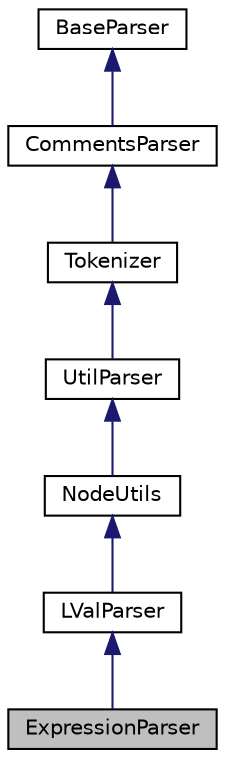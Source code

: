digraph "ExpressionParser"
{
 // LATEX_PDF_SIZE
  edge [fontname="Helvetica",fontsize="10",labelfontname="Helvetica",labelfontsize="10"];
  node [fontname="Helvetica",fontsize="10",shape=record];
  Node1 [label="ExpressionParser",height=0.2,width=0.4,color="black", fillcolor="grey75", style="filled", fontcolor="black",tooltip=" "];
  Node2 -> Node1 [dir="back",color="midnightblue",fontsize="10",style="solid"];
  Node2 [label="LValParser",height=0.2,width=0.4,color="black", fillcolor="white", style="filled",URL="$classLValParser.html",tooltip=" "];
  Node3 -> Node2 [dir="back",color="midnightblue",fontsize="10",style="solid"];
  Node3 [label="NodeUtils",height=0.2,width=0.4,color="black", fillcolor="white", style="filled",URL="$classNodeUtils.html",tooltip=" "];
  Node4 -> Node3 [dir="back",color="midnightblue",fontsize="10",style="solid"];
  Node4 [label="UtilParser",height=0.2,width=0.4,color="black", fillcolor="white", style="filled",URL="$classUtilParser.html",tooltip=" "];
  Node5 -> Node4 [dir="back",color="midnightblue",fontsize="10",style="solid"];
  Node5 [label="Tokenizer",height=0.2,width=0.4,color="black", fillcolor="white", style="filled",URL="$classTokenizer.html",tooltip="Tokenizer."];
  Node6 -> Node5 [dir="back",color="midnightblue",fontsize="10",style="solid"];
  Node6 [label="CommentsParser",height=0.2,width=0.4,color="black", fillcolor="white", style="filled",URL="$classCommentsParser.html",tooltip=" "];
  Node7 -> Node6 [dir="back",color="midnightblue",fontsize="10",style="solid"];
  Node7 [label="BaseParser",height=0.2,width=0.4,color="black", fillcolor="white", style="filled",URL="$classBaseParser.html",tooltip=" "];
}
